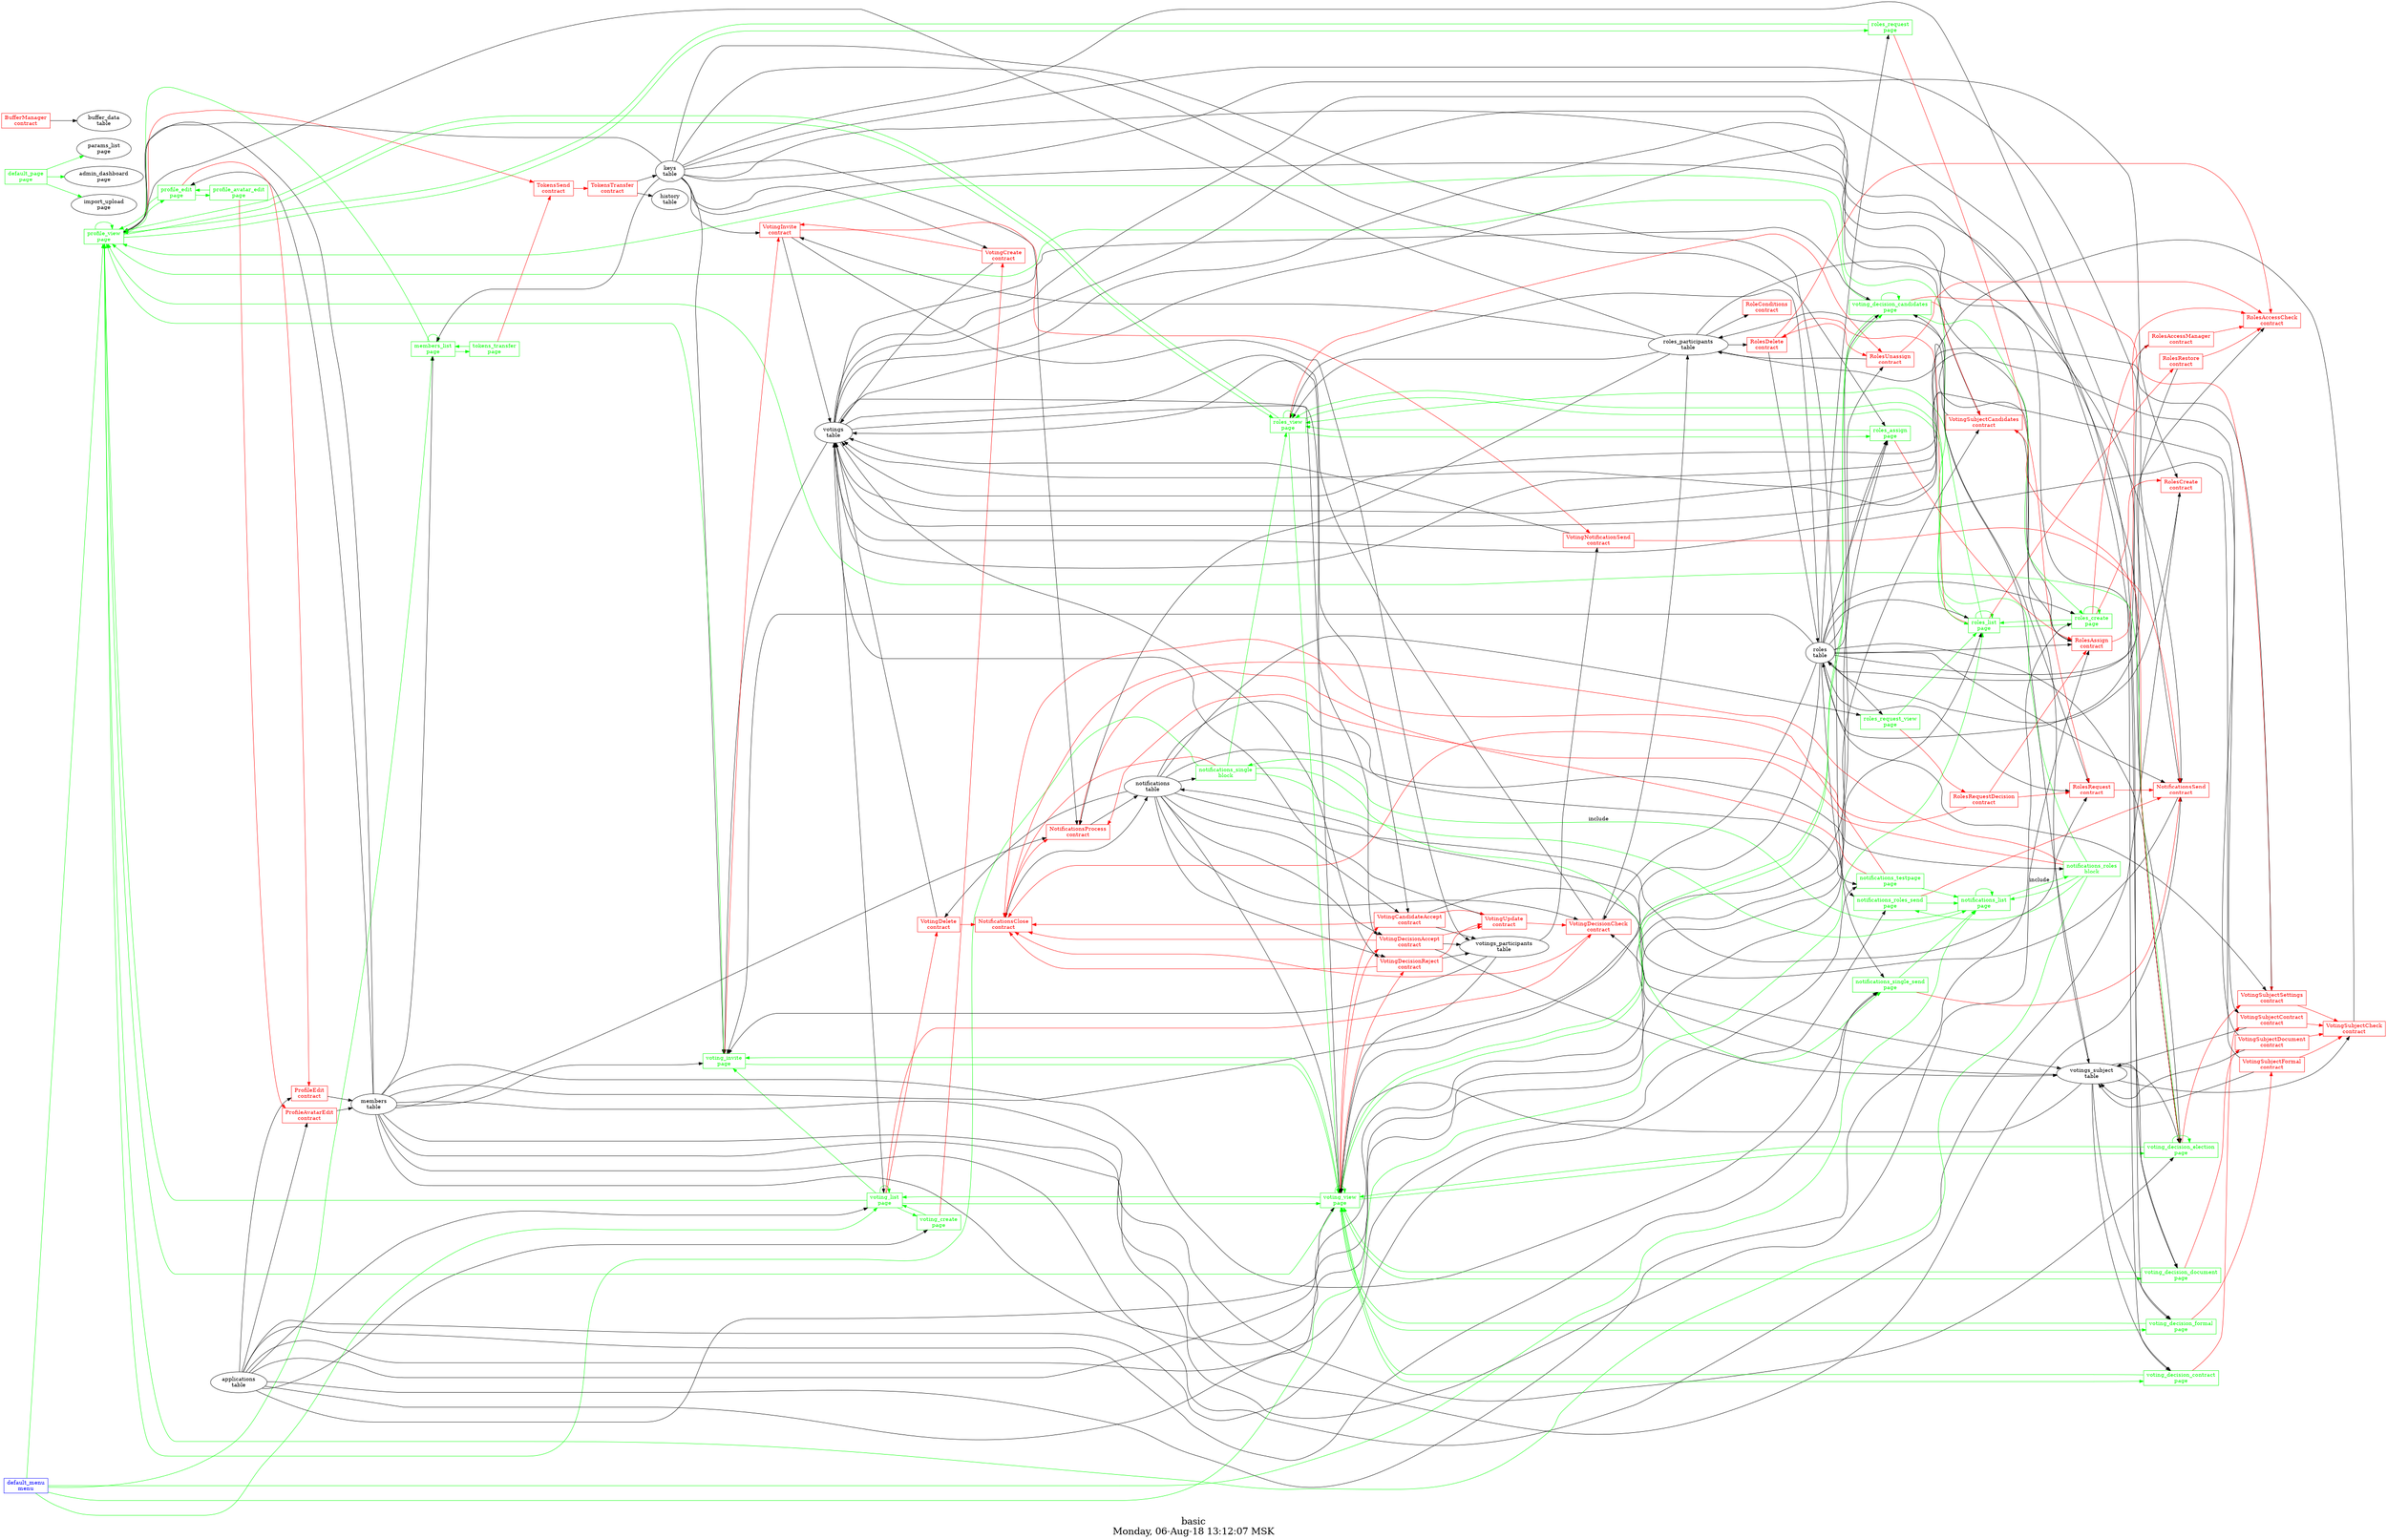 digraph G {
graph [
  fontsize="24";
  label="basic\nMonday, 06-Aug-18 13:12:07 MSK";
  nojustify=true;
  ordering=out;
  rankdir=LR;
  size="30";
];
"default_menu\nmenu" -> "profile_view\npage"  [ color=green ]
"default_menu\nmenu" -> "notifications_list\npage"  [ color=green ]
"default_menu\nmenu" -> "members_list\npage"  [ color=green ]
"default_menu\nmenu" -> "roles_list\npage"  [ color=green ]
"default_menu\nmenu" -> "voting_list\npage"  [ color=green ]
"default_menu\nmenu" [color=blue, fontcolor=blue, group=menus, shape=record];
"default_page\npage" -> "params_list\npage"  [ color=green ]
"default_page\npage" -> "admin_dashboard\npage"  [ color=green ]
"default_page\npage" -> "import_upload\npage"  [ color=green ]
"default_page\npage" [color=green, fontcolor=green, group=pages, shape=record];
"keys\ntable" -> "members_list\npage"
"members\ntable" -> "members_list\npage"
"members_list\npage" -> "tokens_transfer\npage"  [ color=green ]
"members_list\npage" -> "profile_view\npage"  [ color=green ]
"members_list\npage" -> "members_list\npage"  [ color=green ]
"members_list\npage" [color=green, fontcolor=green, group=pages, shape=record];
"notifications_list\npage" -> "notifications_list\npage"  [ color=green ]
"notifications_list\npage" -> "notifications_single\nblock"  [ color=green, label=include ]
"notifications_list\npage" -> "notifications_roles\nblock"  [ color=green, label=include ]
"notifications_list\npage" [color=green, fontcolor=green, group=pages, shape=record];
"notifications_roles_send\npage" -> "NotificationsSend\ncontract"  [ color=red ]
"applications\ntable" -> "notifications_roles_send\npage"
"roles\ntable" -> "notifications_roles_send\npage"
"notifications_roles_send\npage" -> "notifications_list\npage"  [ color=green ]
"notifications_roles_send\npage" [color=green, fontcolor=green, group=pages, shape=record];
"notifications_single_send\npage" -> "NotificationsSend\ncontract"  [ color=red ]
"applications\ntable" -> "notifications_single_send\npage"
"keys\ntable" -> "notifications_single_send\npage"
"members\ntable" -> "notifications_single_send\npage"
"notifications_single_send\npage" -> "notifications_list\npage"  [ color=green ]
"notifications_single_send\npage" [color=green, fontcolor=green, group=pages, shape=record];
"notifications_testpage\npage" -> "NotificationsClose\ncontract"  [ color=red ]
"notifications_testpage\npage" -> "NotificationsProcess\ncontract"  [ color=red ]
"applications\ntable" -> "notifications_testpage\npage"
"notifications\ntable" -> "notifications_testpage\npage"
"notifications_testpage\npage" -> "notifications_list\npage"  [ color=green ]
"notifications_testpage\npage" [color=green, fontcolor=green, group=pages, shape=record];
"profile_avatar_edit\npage" -> "ProfileAvatarEdit\ncontract"  [ color=red ]
"profile_avatar_edit\npage" -> "profile_edit\npage"  [ color=green ]
"profile_avatar_edit\npage" [color=green, fontcolor=green, group=pages, shape=record];
"profile_edit\npage" -> "ProfileEdit\ncontract"  [ color=red ]
"members\ntable" -> "profile_edit\npage"
"profile_edit\npage" -> "profile_avatar_edit\npage"  [ color=green ]
"profile_edit\npage" -> "profile_view\npage"  [ color=green ]
"profile_edit\npage" [color=green, fontcolor=green, group=pages, shape=record];
"profile_view\npage" -> "TokensSend\ncontract"  [ color=red ]
"members\ntable" -> "profile_view\npage"
"keys\ntable" -> "profile_view\npage"
"roles_participants\ntable" -> "profile_view\npage"
"profile_view\npage" -> "profile_edit\npage"  [ color=green ]
"profile_view\npage" -> "roles_view\npage"  [ color=green ]
"profile_view\npage" -> "roles_request\npage"  [ color=green ]
"profile_view\npage" -> "profile_view\npage"  [ color=green ]
"profile_view\npage" [color=green, fontcolor=green, group=pages, shape=record];
"roles_assign\npage" -> "RolesAssign\ncontract"  [ color=red ]
"applications\ntable" -> "roles_assign\npage"
"roles\ntable" -> "roles_assign\npage"
"keys\ntable" -> "roles_assign\npage"
"members\ntable" -> "roles_assign\npage"
"roles_assign\npage" -> "roles_view\npage"  [ color=green ]
"roles_assign\npage" [color=green, fontcolor=green, group=pages, shape=record];
"roles_create\npage" -> "RolesAccessManager\ncontract"  [ color=red ]
"roles_create\npage" -> "RolesCreate\ncontract"  [ color=red ]
"applications\ntable" -> "roles_create\npage"
"roles\ntable" -> "roles_create\npage"
"roles_create\npage" -> "roles_create\npage"  [ color=green ]
"roles_create\npage" -> "roles_list\npage"  [ color=green ]
"roles_create\npage" [color=green, fontcolor=green, group=pages, shape=record];
"roles_list\npage" -> "RolesDelete\ncontract"  [ color=red ]
"roles_list\npage" -> "RolesRestore\ncontract"  [ color=red ]
"applications\ntable" -> "roles_list\npage"
"roles\ntable" -> "roles_list\npage"
"roles_list\npage" -> "roles_create\npage"  [ color=green ]
"roles_list\npage" -> "profile_view\npage"  [ color=green ]
"roles_list\npage" -> "roles_view\npage"  [ color=green ]
"roles_list\npage" -> "roles_list\npage"  [ color=green ]
"roles_list\npage" [color=green, fontcolor=green, group=pages, shape=record];
"roles_request\npage" -> "RolesRequest\ncontract"  [ color=red ]
"roles\ntable" -> "roles_request\npage"
"roles_request\npage" -> "profile_view\npage"  [ color=green ]
"roles_request\npage" [color=green, fontcolor=green, group=pages, shape=record];
"roles_request_view\npage" -> "RolesRequestDecision\ncontract"  [ color=red ]
"notifications\ntable" -> "roles_request_view\npage"
"roles\ntable" -> "roles_request_view\npage"
"roles_request_view\npage" -> "roles_list\npage"  [ color=green ]
"roles_request_view\npage" [color=green, fontcolor=green, group=pages, shape=record];
"roles_view\npage" -> "RolesUnassign\ncontract"  [ color=red ]
"roles\ntable" -> "roles_view\npage"
"roles_participants\ntable" -> "roles_view\npage"
"roles_view\npage" -> "profile_view\npage"  [ color=green ]
"roles_view\npage" -> "voting_view\npage"  [ color=green ]
"roles_view\npage" -> "roles_view\npage"  [ color=green ]
"roles_view\npage" -> "roles_list\npage"  [ color=green ]
"roles_view\npage" -> "roles_assign\npage"  [ color=green ]
"roles_view\npage" [color=green, fontcolor=green, group=pages, shape=record];
"tokens_transfer\npage" -> "TokensSend\ncontract"  [ color=red ]
"tokens_transfer\npage" -> "members_list\npage"  [ color=green ]
"tokens_transfer\npage" [color=green, fontcolor=green, group=pages, shape=record];
"voting_create\npage" -> "VotingCreate\ncontract"  [ color=red ]
"applications\ntable" -> "voting_create\npage"
"voting_create\npage" -> "voting_list\npage"  [ color=green ]
"voting_create\npage" [color=green, fontcolor=green, group=pages, shape=record];
"voting_decision_candidates\npage" -> "VotingSubjectCandidates\ncontract"  [ color=red ]
"voting_decision_candidates\npage" -> "VotingSubjectSettings\ncontract"  [ color=red ]
"votings\ntable" -> "voting_decision_candidates\npage"
"roles\ntable" -> "voting_decision_candidates\npage"
"votings_subject\ntable" -> "voting_decision_candidates\npage"
"voting_decision_candidates\npage" -> "voting_decision_candidates\npage"  [ color=green ]
"voting_decision_candidates\npage" -> "profile_view\npage"  [ color=green ]
"voting_decision_candidates\npage" -> "voting_view\npage"  [ color=green ]
"voting_decision_candidates\npage" -> "roles_create\npage"  [ color=green ]
"voting_decision_candidates\npage" [color=green, fontcolor=green, group=pages, shape=record];
"voting_decision_contract\npage" -> "VotingSubjectContract\ncontract"  [ color=red ]
"votings\ntable" -> "voting_decision_contract\npage"
"votings_subject\ntable" -> "voting_decision_contract\npage"
"voting_decision_contract\npage" -> "voting_view\npage"  [ color=green ]
"voting_decision_contract\npage" [color=green, fontcolor=green, group=pages, shape=record];
"voting_decision_document\npage" -> "VotingSubjectDocument\ncontract"  [ color=red ]
"votings\ntable" -> "voting_decision_document\npage"
"votings_subject\ntable" -> "voting_decision_document\npage"
"voting_decision_document\npage" -> "voting_view\npage"  [ color=green ]
"voting_decision_document\npage" [color=green, fontcolor=green, group=pages, shape=record];
"voting_decision_election\npage" -> "VotingSubjectCandidates\ncontract"  [ color=red ]
"voting_decision_election\npage" -> "VotingSubjectSettings\ncontract"  [ color=red ]
"votings\ntable" -> "voting_decision_election\npage"
"keys\ntable" -> "voting_decision_election\npage"
"members\ntable" -> "voting_decision_election\npage"
"votings_subject\ntable" -> "voting_decision_election\npage"
"roles\ntable" -> "voting_decision_election\npage"
"voting_decision_election\npage" -> "voting_decision_election\npage"  [ color=green ]
"voting_decision_election\npage" -> "profile_view\npage"  [ color=green ]
"voting_decision_election\npage" -> "voting_view\npage"  [ color=green ]
"voting_decision_election\npage" [color=green, fontcolor=green, group=pages, shape=record];
"voting_decision_formal\npage" -> "VotingSubjectFormal\ncontract"  [ color=red ]
"votings\ntable" -> "voting_decision_formal\npage"
"votings_subject\ntable" -> "voting_decision_formal\npage"
"voting_decision_formal\npage" -> "voting_view\npage"  [ color=green ]
"voting_decision_formal\npage" [color=green, fontcolor=green, group=pages, shape=record];
"voting_invite\npage" -> "VotingInvite\ncontract"  [ color=red ]
"votings\ntable" -> "voting_invite\npage"
"keys\ntable" -> "voting_invite\npage"
"members\ntable" -> "voting_invite\npage"
"roles\ntable" -> "voting_invite\npage"
"votings_participants\ntable" -> "voting_invite\npage"
"voting_invite\npage" -> "profile_view\npage"  [ color=green ]
"voting_invite\npage" -> "voting_view\npage"  [ color=green ]
"voting_invite\npage" [color=green, fontcolor=green, group=pages, shape=record];
"voting_list\npage" -> "VotingDecisionCheck\ncontract"  [ color=red ]
"voting_list\npage" -> "VotingDelete\ncontract"  [ color=red ]
"applications\ntable" -> "voting_list\npage"
"votings\ntable" -> "voting_list\npage"
"voting_list\npage" -> "voting_view\npage"  [ color=green ]
"voting_list\npage" -> "voting_invite\npage"  [ color=green ]
"voting_list\npage" -> "profile_view\npage"  [ color=green ]
"voting_list\npage" -> "voting_list\npage"  [ color=green ]
"voting_list\npage" -> "voting_create\npage"  [ color=green ]
"voting_list\npage" [color=green, fontcolor=green, group=pages, shape=record];
"voting_view\npage" -> "VotingCandidateAccept\ncontract"  [ color=red ]
"voting_view\npage" -> "VotingDecisionReject\ncontract"  [ color=red ]
"voting_view\npage" -> "VotingDecisionAccept\ncontract"  [ color=red ]
"applications\ntable" -> "voting_view\npage"
"notifications\ntable" -> "voting_view\npage"
"votings\ntable" -> "voting_view\npage"
"votings_participants\ntable" -> "voting_view\npage"
"roles\ntable" -> "voting_view\npage"
"votings_subject\ntable" -> "voting_view\npage"
"voting_view\npage" -> "voting_list\npage"  [ color=green ]
"voting_view\npage" -> "profile_view\npage"  [ color=green ]
"voting_view\npage" -> "voting_view\npage"  [ color=green ]
"voting_view\npage" -> "voting_decision_candidates\npage"  [ color=green ]
"voting_view\npage" -> "voting_decision_election\npage"  [ color=green ]
"voting_view\npage" -> "voting_decision_document\npage"  [ color=green ]
"voting_view\npage" -> "voting_decision_formal\npage"  [ color=green ]
"voting_view\npage" -> "voting_decision_contract\npage"  [ color=green ]
"voting_view\npage" -> "voting_invite\npage"  [ color=green ]
"voting_view\npage" [color=green, fontcolor=green, group=pages, shape=record];
"notifications_roles\nblock" -> "NotificationsProcess\ncontract"  [ color=red ]
"notifications_roles\nblock" -> "NotificationsClose\ncontract"  [ color=red ]
"notifications\ntable" -> "notifications_roles\nblock"
"notifications_roles\nblock" -> "notifications_roles_send\npage"  [ color=green ]
"notifications_roles\nblock" -> "roles_view\npage"  [ color=green ]
"notifications_roles\nblock" -> "profile_view\npage"  [ color=green ]
"notifications_roles\nblock" -> "notifications_list\npage"  [ color=green ]
"notifications_roles\nblock" [color=green, fontcolor=green, group=blocks, shape=record];
"notifications_single\nblock" -> "NotificationsClose\ncontract"  [ color=red ]
"notifications\ntable" -> "notifications_single\nblock"
"notifications_single\nblock" -> "notifications_single_send\npage"  [ color=green ]
"notifications_single\nblock" -> "profile_view\npage"  [ color=green ]
"notifications_single\nblock" -> "roles_view\npage"  [ color=green ]
"notifications_single\nblock" -> "notifications_list\npage"  [ color=green ]
"notifications_single\nblock" [color=green, fontcolor=green, group=blocks, shape=record];
"BufferManager\ncontract" -> "buffer_data\ntable"  [ color="" ]
"BufferManager\ncontract" [color=red, fontcolor=red, group=contracts, shape=record];
"NotificationsClose\ncontract" -> "NotificationsProcess\ncontract"  [ color=red ]
"NotificationsClose\ncontract" -> "notifications\ntable"  [ color="" ]
"NotificationsClose\ncontract" [color=red, fontcolor=red, group=contracts, shape=record];
"NotificationsProcess\ncontract" -> "notifications\ntable"  [ color="" ]
"members\ntable" -> "NotificationsProcess\ncontract"
"keys\ntable" -> "NotificationsProcess\ncontract"
"roles_participants\ntable" -> "NotificationsProcess\ncontract"
"NotificationsProcess\ncontract" [color=red, fontcolor=red, group=contracts, shape=record];
"NotificationsSend\ncontract" -> "notifications\ntable"  [ color="" ]
"members\ntable" -> "NotificationsSend\ncontract"
"keys\ntable" -> "NotificationsSend\ncontract"
"roles\ntable" -> "NotificationsSend\ncontract"
"roles_participants\ntable" -> "NotificationsSend\ncontract"
"NotificationsSend\ncontract" [color=red, fontcolor=red, group=contracts, shape=record];
"ProfileAvatarEdit\ncontract" -> "members\ntable"  [ color="" ]
"applications\ntable" -> "ProfileAvatarEdit\ncontract"
"ProfileAvatarEdit\ncontract" [color=red, fontcolor=red, group=contracts, shape=record];
"ProfileEdit\ncontract" -> "members\ntable"  [ color="" ]
"applications\ntable" -> "ProfileEdit\ncontract"
"ProfileEdit\ncontract" [color=red, fontcolor=red, group=contracts, shape=record];
"roles_participants\ntable" -> "RoleConditions\ncontract"
"RoleConditions\ncontract" [color=red, fontcolor=red, group=contracts, shape=record];
"roles\ntable" -> "RolesAccessCheck\ncontract"
"RolesAccessCheck\ncontract" [color=red, fontcolor=red, group=contracts, shape=record];
"RolesAccessManager\ncontract" -> "RolesAccessCheck\ncontract"  [ color=red ]
"RolesAccessManager\ncontract" -> "roles\ntable"  [ color="" ]
"RolesAccessManager\ncontract" [color=red, fontcolor=red, group=contracts, shape=record];
"RolesAssign\ncontract" -> "RolesAccessCheck\ncontract"  [ color=red ]
"RolesAssign\ncontract" -> "roles_participants\ntable"  [ color="" ]
"members\ntable" -> "RolesAssign\ncontract"
"keys\ntable" -> "RolesAssign\ncontract"
"roles\ntable" -> "RolesAssign\ncontract"
"RolesAssign\ncontract" [color=red, fontcolor=red, group=contracts, shape=record];
"RolesCreate\ncontract" -> "roles\ntable"  [ color="" ]
"members\ntable" -> "RolesCreate\ncontract"
"keys\ntable" -> "RolesCreate\ncontract"
"RolesCreate\ncontract" [color=red, fontcolor=red, group=contracts, shape=record];
"RolesDelete\ncontract" -> "RolesAccessCheck\ncontract"  [ color=red ]
"RolesDelete\ncontract" -> "RolesUnassign\ncontract"  [ color=red ]
"RolesDelete\ncontract" -> "roles\ntable"  [ color="" ]
"roles_participants\ntable" -> "RolesDelete\ncontract"
"RolesDelete\ncontract" [color=red, fontcolor=red, group=contracts, shape=record];
"RolesRequest\ncontract" -> "NotificationsSend\ncontract"  [ color=red ]
"roles\ntable" -> "RolesRequest\ncontract"
"roles_participants\ntable" -> "RolesRequest\ncontract"
"notifications\ntable" -> "RolesRequest\ncontract"
"RolesRequest\ncontract" [color=red, fontcolor=red, group=contracts, shape=record];
"RolesRequestDecision\ncontract" -> "NotificationsClose\ncontract"  [ color=red ]
"RolesRequestDecision\ncontract" -> "RolesAssign\ncontract"  [ color=red ]
"RolesRequestDecision\ncontract" -> "RolesRequest\ncontract"  [ color=red ]
"RolesRequestDecision\ncontract" [color=red, fontcolor=red, group=contracts, shape=record];
"RolesRestore\ncontract" -> "RolesAccessCheck\ncontract"  [ color=red ]
"RolesRestore\ncontract" -> "roles\ntable"  [ color="" ]
"RolesRestore\ncontract" [color=red, fontcolor=red, group=contracts, shape=record];
"RolesUnassign\ncontract" -> "RolesAccessCheck\ncontract"  [ color=red ]
"RolesUnassign\ncontract" -> "roles_participants\ntable"  [ color="" ]
"roles\ntable" -> "RolesUnassign\ncontract"
"RolesUnassign\ncontract" [color=red, fontcolor=red, group=contracts, shape=record];
"TokensSend\ncontract" -> "TokensTransfer\ncontract"  [ color=red ]
"TokensSend\ncontract" [color=red, fontcolor=red, group=contracts, shape=record];
"TokensTransfer\ncontract" -> "keys\ntable"  [ color="" ]
"TokensTransfer\ncontract" -> "history\ntable"  [ color="" ]
"TokensTransfer\ncontract" [color=red, fontcolor=red, group=contracts, shape=record];
"VotingCandidateAccept\ncontract" -> "NotificationsClose\ncontract"  [ color=red ]
"VotingCandidateAccept\ncontract" -> "VotingUpdate\ncontract"  [ color=red ]
"VotingCandidateAccept\ncontract" -> "votings_participants\ntable"  [ color="" ]
"VotingCandidateAccept\ncontract" -> "votings_subject\ntable"  [ color="" ]
"votings\ntable" -> "VotingCandidateAccept\ncontract"
"notifications\ntable" -> "VotingCandidateAccept\ncontract"
"VotingCandidateAccept\ncontract" [color=red, fontcolor=red, group=contracts, shape=record];
"VotingCreate\ncontract" -> "VotingInvite\ncontract"  [ color=red ]
"VotingCreate\ncontract" -> "votings\ntable"  [ color="" ]
"keys\ntable" -> "VotingCreate\ncontract"
"VotingCreate\ncontract" [color=red, fontcolor=red, group=contracts, shape=record];
"VotingDecisionAccept\ncontract" -> "NotificationsClose\ncontract"  [ color=red ]
"VotingDecisionAccept\ncontract" -> "VotingUpdate\ncontract"  [ color=red ]
"VotingDecisionAccept\ncontract" -> "votings_participants\ntable"  [ color="" ]
"VotingDecisionAccept\ncontract" -> "votings_subject\ntable"  [ color="" ]
"votings\ntable" -> "VotingDecisionAccept\ncontract"
"notifications\ntable" -> "VotingDecisionAccept\ncontract"
"VotingDecisionAccept\ncontract" [color=red, fontcolor=red, group=contracts, shape=record];
"VotingDecisionCheck\ncontract" -> "NotificationsClose\ncontract"  [ color=red ]
"VotingDecisionCheck\ncontract" -> "roles_participants\ntable"  [ color="" ]
"VotingDecisionCheck\ncontract" -> "votings\ntable"  [ color="" ]
"notifications\ntable" -> "VotingDecisionCheck\ncontract"
"votings_subject\ntable" -> "VotingDecisionCheck\ncontract"
"roles\ntable" -> "VotingDecisionCheck\ncontract"
"VotingDecisionCheck\ncontract" [color=red, fontcolor=red, group=contracts, shape=record];
"VotingDecisionReject\ncontract" -> "NotificationsClose\ncontract"  [ color=red ]
"VotingDecisionReject\ncontract" -> "VotingUpdate\ncontract"  [ color=red ]
"VotingDecisionReject\ncontract" -> "votings_participants\ntable"  [ color="" ]
"votings\ntable" -> "VotingDecisionReject\ncontract"
"notifications\ntable" -> "VotingDecisionReject\ncontract"
"VotingDecisionReject\ncontract" [color=red, fontcolor=red, group=contracts, shape=record];
"VotingDelete\ncontract" -> "NotificationsClose\ncontract"  [ color=red ]
"VotingDelete\ncontract" -> "votings\ntable"  [ color="" ]
"notifications\ntable" -> "VotingDelete\ncontract"
"VotingDelete\ncontract" [color=red, fontcolor=red, group=contracts, shape=record];
"VotingInvite\ncontract" -> "VotingNotificationSend\ncontract"  [ color=red ]
"VotingInvite\ncontract" -> "votings_participants\ntable"  [ color="" ]
"VotingInvite\ncontract" -> "votings\ntable"  [ color="" ]
"keys\ntable" -> "VotingInvite\ncontract"
"roles_participants\ntable" -> "VotingInvite\ncontract"
"VotingInvite\ncontract" [color=red, fontcolor=red, group=contracts, shape=record];
"VotingNotificationSend\ncontract" -> "NotificationsSend\ncontract"  [ color=red ]
"VotingNotificationSend\ncontract" -> "votings\ntable"  [ color="" ]
"votings_participants\ntable" -> "VotingNotificationSend\ncontract"
"VotingNotificationSend\ncontract" [color=red, fontcolor=red, group=contracts, shape=record];
"VotingSubjectCandidates\ncontract" -> "votings_subject\ntable"  [ color="" ]
"VotingSubjectCandidates\ncontract" -> "votings\ntable"  [ color="" ]
"members\ntable" -> "VotingSubjectCandidates\ncontract"
"keys\ntable" -> "VotingSubjectCandidates\ncontract"
"VotingSubjectCandidates\ncontract" [color=red, fontcolor=red, group=contracts, shape=record];
"VotingSubjectCheck\ncontract" -> "votings\ntable"  [ color="" ]
"votings_subject\ntable" -> "VotingSubjectCheck\ncontract"
"VotingSubjectCheck\ncontract" [color=red, fontcolor=red, group=contracts, shape=record];
"VotingSubjectContract\ncontract" -> "VotingSubjectCheck\ncontract"  [ color=red ]
"VotingSubjectContract\ncontract" -> "votings_subject\ntable"  [ color="" ]
"votings\ntable" -> "VotingSubjectContract\ncontract"
"VotingSubjectContract\ncontract" [color=red, fontcolor=red, group=contracts, shape=record];
"VotingSubjectDocument\ncontract" -> "VotingSubjectCheck\ncontract"  [ color=red ]
"VotingSubjectDocument\ncontract" -> "votings_subject\ntable"  [ color="" ]
"VotingSubjectDocument\ncontract" -> "votings\ntable"  [ color="" ]
"VotingSubjectDocument\ncontract" [color=red, fontcolor=red, group=contracts, shape=record];
"VotingSubjectFormal\ncontract" -> "VotingSubjectCheck\ncontract"  [ color=red ]
"VotingSubjectFormal\ncontract" -> "votings_subject\ntable"  [ color="" ]
"VotingSubjectFormal\ncontract" -> "votings\ntable"  [ color="" ]
"VotingSubjectFormal\ncontract" [color=red, fontcolor=red, group=contracts, shape=record];
"VotingSubjectSettings\ncontract" -> "VotingSubjectCheck\ncontract"  [ color=red ]
"VotingSubjectSettings\ncontract" -> "votings\ntable"  [ color="" ]
"roles\ntable" -> "VotingSubjectSettings\ncontract"
"VotingSubjectSettings\ncontract" [color=red, fontcolor=red, group=contracts, shape=record];
"VotingUpdate\ncontract" -> "VotingDecisionCheck\ncontract"  [ color=red ]
"VotingUpdate\ncontract" -> "votings\ntable"  [ color="" ]
"VotingUpdate\ncontract" [color=red, fontcolor=red, group=contracts, shape=record];
"votings\ntable" [color="", fontcolor="", group=tables, shape=""];
"votings_participants\ntable" [color="", fontcolor="", group=tables, shape=""];
"votings_subject\ntable" [color="", fontcolor="", group=tables, shape=""];
}

